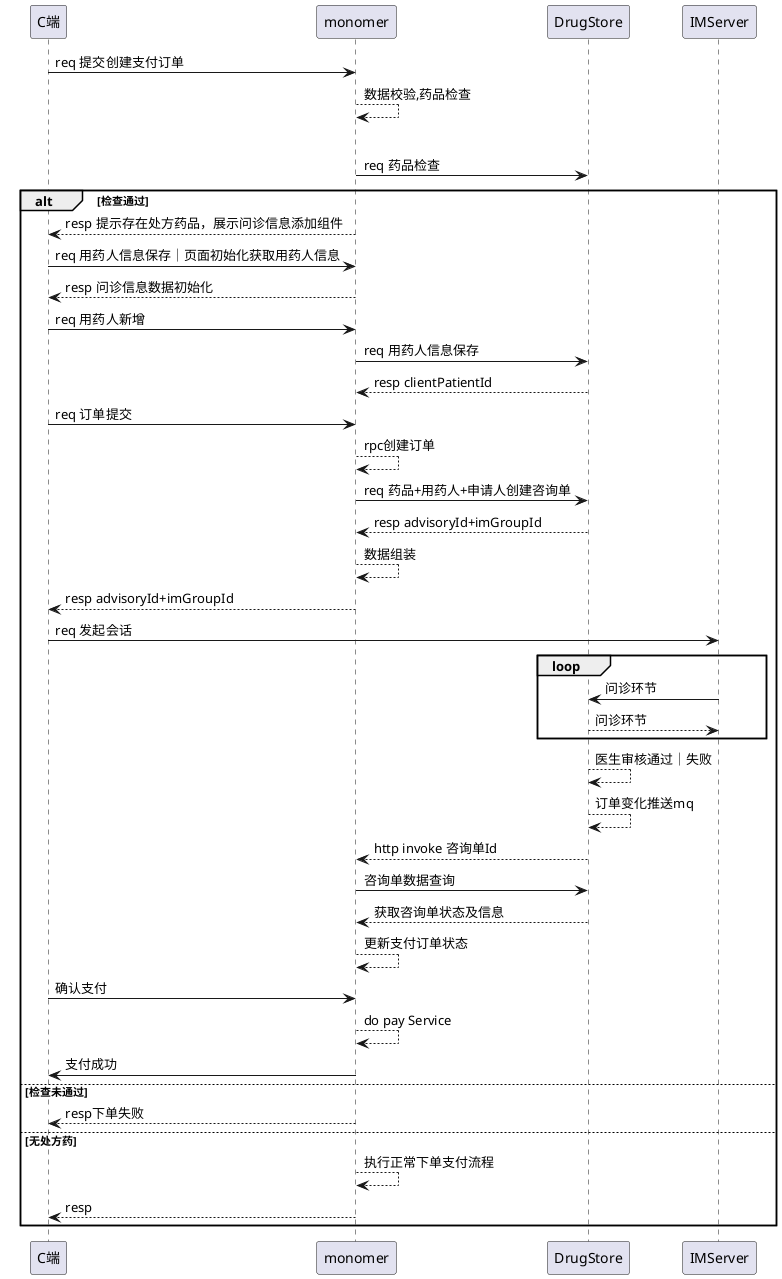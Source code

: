 @startuml
C端 -> monomer: req 提交创建支付订单
monomer --> monomer: 数据校验,药品检查
alt 有处方药
    monomer -> DrugStore: req 药品检查
        alt 检查通过
            monomer --> C端: resp 提示存在处方药品，展示问诊信息添加组件
            C端 -> monomer: req 用药人信息保存｜页面初始化获取用药人信息
            monomer --> C端: resp 问诊信息数据初始化
            C端 -> monomer: req 用药人新增
            monomer -> DrugStore: req 用药人信息保存
            DrugStore --> monomer: resp clientPatientId
            C端 -> monomer:req 订单提交
            monomer --> monomer: rpc创建订单
            monomer -> DrugStore: req 药品+用药人+申请人创建咨询单
            DrugStore --> monomer: resp advisoryId+imGroupId
            monomer --> monomer: 数据组装
            monomer --> C端: resp advisoryId+imGroupId
            C端 -> IMServer: req 发起会话
            loop
                IMServer -> DrugStore: 问诊环节
                DrugStore --> IMServer: 问诊环节
            end
            DrugStore --> DrugStore: 医生审核通过｜失败
            DrugStore --> DrugStore: 订单变化推送mq
            DrugStore --> monomer: http invoke 咨询单Id
            monomer -> DrugStore: 咨询单数据查询
            DrugStore --> monomer: 获取咨询单状态及信息
            monomer --> monomer: 更新支付订单状态

            C端 -> monomer: 确认支付
            monomer --> monomer: do pay Service
            monomer -> C端: 支付成功
        else 检查未通过
            monomer --> C端: resp下单失败

else 无处方药
    monomer --> monomer: 执行正常下单支付流程
    monomer --> C端: resp

end
@enduml